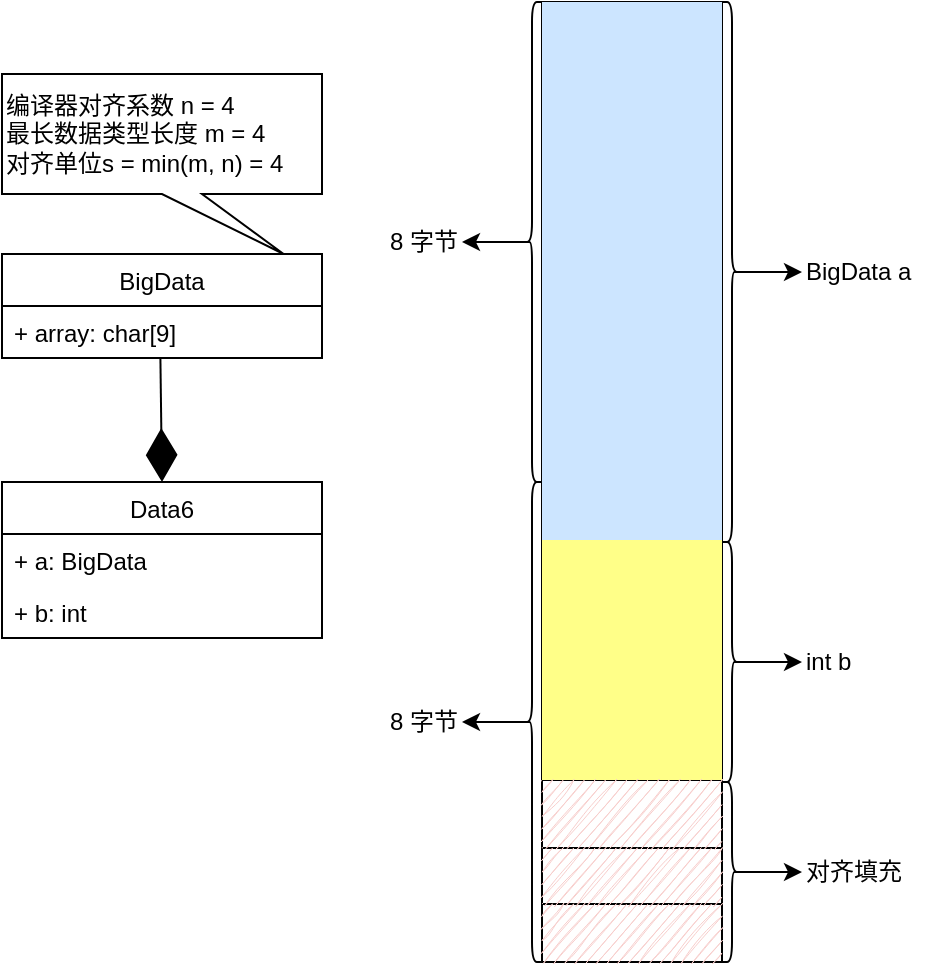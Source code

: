 <mxfile version="17.4.5" type="github">
  <diagram id="y5-ArMUVISZthWghw4e-" name="第 1 页">
    <mxGraphModel dx="1420" dy="762" grid="1" gridSize="10" guides="1" tooltips="1" connect="1" arrows="1" fold="1" page="1" pageScale="1" pageWidth="2336" pageHeight="1654" math="0" shadow="0">
      <root>
        <mxCell id="0" />
        <mxCell id="1" parent="0" />
        <mxCell id="bnOiq0095lczLOuPGoA0-1" value="" style="shape=table;startSize=0;container=1;collapsible=0;childLayout=tableLayout;sketch=0;strokeColor=default;" parent="1" vertex="1">
          <mxGeometry x="440" y="130" width="90" height="480" as="geometry" />
        </mxCell>
        <mxCell id="bnOiq0095lczLOuPGoA0-2" value="" style="shape=tableRow;horizontal=0;startSize=0;swimlaneHead=0;swimlaneBody=0;top=0;left=0;bottom=0;right=0;collapsible=0;dropTarget=0;fillColor=none;points=[[0,0.5],[1,0.5]];portConstraint=eastwest;sketch=0;strokeColor=default;swimlaneLine=1;" parent="bnOiq0095lczLOuPGoA0-1" vertex="1">
          <mxGeometry width="90" height="29" as="geometry" />
        </mxCell>
        <mxCell id="bnOiq0095lczLOuPGoA0-3" value="" style="shape=partialRectangle;html=1;whiteSpace=wrap;connectable=0;overflow=hidden;fillColor=#cce5ff;top=0;left=0;bottom=0;right=0;pointerEvents=1;strokeColor=#36393d;sketch=0;swimlaneLine=1;" parent="bnOiq0095lczLOuPGoA0-2" vertex="1">
          <mxGeometry width="90" height="29" as="geometry">
            <mxRectangle width="90" height="29" as="alternateBounds" />
          </mxGeometry>
        </mxCell>
        <mxCell id="bnOiq0095lczLOuPGoA0-4" value="" style="shape=tableRow;horizontal=0;startSize=0;swimlaneHead=0;swimlaneBody=0;top=0;left=0;bottom=0;right=0;collapsible=0;dropTarget=0;fillColor=none;points=[[0,0.5],[1,0.5]];portConstraint=eastwest;sketch=0;strokeColor=default;swimlaneLine=1;" parent="bnOiq0095lczLOuPGoA0-1" vertex="1">
          <mxGeometry y="29" width="90" height="34" as="geometry" />
        </mxCell>
        <mxCell id="bnOiq0095lczLOuPGoA0-5" value="" style="shape=partialRectangle;html=1;whiteSpace=wrap;connectable=0;overflow=hidden;fillColor=#cce5ff;top=0;left=0;bottom=0;right=0;pointerEvents=1;sketch=0;strokeColor=#36393d;swimlaneLine=1;" parent="bnOiq0095lczLOuPGoA0-4" vertex="1">
          <mxGeometry width="90" height="34" as="geometry">
            <mxRectangle width="90" height="34" as="alternateBounds" />
          </mxGeometry>
        </mxCell>
        <mxCell id="bnOiq0095lczLOuPGoA0-6" value="" style="shape=tableRow;horizontal=0;startSize=0;swimlaneHead=0;swimlaneBody=0;top=0;left=0;bottom=0;right=0;collapsible=0;dropTarget=0;fillColor=none;points=[[0,0.5],[1,0.5]];portConstraint=eastwest;sketch=0;strokeColor=default;swimlaneLine=1;" parent="bnOiq0095lczLOuPGoA0-1" vertex="1">
          <mxGeometry y="63" width="90" height="28" as="geometry" />
        </mxCell>
        <mxCell id="bnOiq0095lczLOuPGoA0-7" value="" style="shape=partialRectangle;html=1;whiteSpace=wrap;connectable=0;overflow=hidden;fillColor=#cce5ff;top=0;left=0;bottom=0;right=0;pointerEvents=1;strokeColor=#36393d;sketch=0;swimlaneLine=1;" parent="bnOiq0095lczLOuPGoA0-6" vertex="1">
          <mxGeometry width="90" height="28" as="geometry">
            <mxRectangle width="90" height="28" as="alternateBounds" />
          </mxGeometry>
        </mxCell>
        <mxCell id="bnOiq0095lczLOuPGoA0-8" value="" style="shape=tableRow;horizontal=0;startSize=0;swimlaneHead=0;swimlaneBody=0;top=0;left=0;bottom=0;right=0;collapsible=0;dropTarget=0;fillColor=none;points=[[0,0.5],[1,0.5]];portConstraint=eastwest;sketch=0;strokeColor=default;swimlaneLine=1;" parent="bnOiq0095lczLOuPGoA0-1" vertex="1">
          <mxGeometry y="91" width="90" height="29" as="geometry" />
        </mxCell>
        <mxCell id="bnOiq0095lczLOuPGoA0-9" value="" style="shape=partialRectangle;html=1;whiteSpace=wrap;connectable=0;overflow=hidden;fillColor=#cce5ff;top=0;left=0;bottom=0;right=0;pointerEvents=1;strokeColor=#36393d;sketch=0;swimlaneLine=1;" parent="bnOiq0095lczLOuPGoA0-8" vertex="1">
          <mxGeometry width="90" height="29" as="geometry">
            <mxRectangle width="90" height="29" as="alternateBounds" />
          </mxGeometry>
        </mxCell>
        <mxCell id="bnOiq0095lczLOuPGoA0-10" value="" style="shape=tableRow;horizontal=0;startSize=0;swimlaneHead=0;swimlaneBody=0;top=0;left=0;bottom=0;right=0;collapsible=0;dropTarget=0;fillColor=none;points=[[0,0.5],[1,0.5]];portConstraint=eastwest;sketch=0;strokeColor=default;swimlaneLine=1;" parent="bnOiq0095lczLOuPGoA0-1" vertex="1">
          <mxGeometry y="120" width="90" height="29" as="geometry" />
        </mxCell>
        <mxCell id="bnOiq0095lczLOuPGoA0-11" value="" style="shape=partialRectangle;html=1;whiteSpace=wrap;connectable=0;overflow=hidden;fillColor=#cce5ff;top=0;left=0;bottom=0;right=0;pointerEvents=1;strokeColor=#36393d;sketch=0;swimlaneLine=1;" parent="bnOiq0095lczLOuPGoA0-10" vertex="1">
          <mxGeometry width="90" height="29" as="geometry">
            <mxRectangle width="90" height="29" as="alternateBounds" />
          </mxGeometry>
        </mxCell>
        <mxCell id="bnOiq0095lczLOuPGoA0-12" value="" style="shape=tableRow;horizontal=0;startSize=0;swimlaneHead=0;swimlaneBody=0;top=0;left=0;bottom=0;right=0;collapsible=0;dropTarget=0;fillColor=none;points=[[0,0.5],[1,0.5]];portConstraint=eastwest;sketch=0;strokeColor=default;swimlaneLine=1;" parent="bnOiq0095lczLOuPGoA0-1" vertex="1">
          <mxGeometry y="149" width="90" height="34" as="geometry" />
        </mxCell>
        <mxCell id="bnOiq0095lczLOuPGoA0-13" value="" style="shape=partialRectangle;html=1;whiteSpace=wrap;connectable=0;overflow=hidden;fillColor=#cce5ff;top=0;left=0;bottom=0;right=0;pointerEvents=1;strokeColor=#36393d;sketch=0;swimlaneLine=1;" parent="bnOiq0095lczLOuPGoA0-12" vertex="1">
          <mxGeometry width="90" height="34" as="geometry">
            <mxRectangle width="90" height="34" as="alternateBounds" />
          </mxGeometry>
        </mxCell>
        <mxCell id="bnOiq0095lczLOuPGoA0-14" value="" style="shape=tableRow;horizontal=0;startSize=0;swimlaneHead=0;swimlaneBody=0;top=0;left=0;bottom=0;right=0;collapsible=0;dropTarget=0;fillColor=none;points=[[0,0.5],[1,0.5]];portConstraint=eastwest;sketch=0;strokeColor=default;swimlaneLine=1;" parent="bnOiq0095lczLOuPGoA0-1" vertex="1">
          <mxGeometry y="183" width="90" height="28" as="geometry" />
        </mxCell>
        <mxCell id="bnOiq0095lczLOuPGoA0-15" value="" style="shape=partialRectangle;html=1;whiteSpace=wrap;connectable=0;overflow=hidden;fillColor=#cce5ff;top=0;left=0;bottom=0;right=0;pointerEvents=1;strokeColor=#36393d;sketch=0;swimlaneLine=1;" parent="bnOiq0095lczLOuPGoA0-14" vertex="1">
          <mxGeometry width="90" height="28" as="geometry">
            <mxRectangle width="90" height="28" as="alternateBounds" />
          </mxGeometry>
        </mxCell>
        <mxCell id="bnOiq0095lczLOuPGoA0-16" value="" style="shape=tableRow;horizontal=0;startSize=0;swimlaneHead=0;swimlaneBody=0;top=0;left=0;bottom=0;right=0;collapsible=0;dropTarget=0;fillColor=none;points=[[0,0.5],[1,0.5]];portConstraint=eastwest;sketch=0;strokeColor=default;swimlaneLine=1;" parent="bnOiq0095lczLOuPGoA0-1" vertex="1">
          <mxGeometry y="211" width="90" height="29" as="geometry" />
        </mxCell>
        <mxCell id="bnOiq0095lczLOuPGoA0-17" value="" style="shape=partialRectangle;html=1;whiteSpace=wrap;connectable=0;overflow=hidden;fillColor=#cce5ff;top=0;left=0;bottom=0;right=0;pointerEvents=1;strokeColor=#36393d;sketch=0;swimlaneLine=1;" parent="bnOiq0095lczLOuPGoA0-16" vertex="1">
          <mxGeometry width="90" height="29" as="geometry">
            <mxRectangle width="90" height="29" as="alternateBounds" />
          </mxGeometry>
        </mxCell>
        <mxCell id="ukCVWDNKJFyq6qt0lecr-66" value="" style="shape=tableRow;horizontal=0;startSize=0;swimlaneHead=0;swimlaneBody=0;top=0;left=0;bottom=0;right=0;collapsible=0;dropTarget=0;fillColor=none;points=[[0,0.5],[1,0.5]];portConstraint=eastwest;sketch=0;strokeColor=default;" parent="bnOiq0095lczLOuPGoA0-1" vertex="1">
          <mxGeometry y="240" width="90" height="29" as="geometry" />
        </mxCell>
        <mxCell id="ukCVWDNKJFyq6qt0lecr-67" value="" style="shape=partialRectangle;html=1;whiteSpace=wrap;connectable=0;overflow=hidden;fillColor=#cce5ff;top=0;left=0;bottom=0;right=0;pointerEvents=1;strokeColor=#36393d;sketch=0;" parent="ukCVWDNKJFyq6qt0lecr-66" vertex="1">
          <mxGeometry width="90" height="29" as="geometry">
            <mxRectangle width="90" height="29" as="alternateBounds" />
          </mxGeometry>
        </mxCell>
        <mxCell id="ukCVWDNKJFyq6qt0lecr-68" value="" style="shape=tableRow;horizontal=0;startSize=0;swimlaneHead=0;swimlaneBody=0;top=0;left=0;bottom=0;right=0;collapsible=0;dropTarget=0;fillColor=none;points=[[0,0.5],[1,0.5]];portConstraint=eastwest;sketch=0;strokeColor=default;" parent="bnOiq0095lczLOuPGoA0-1" vertex="1">
          <mxGeometry y="269" width="90" height="34" as="geometry" />
        </mxCell>
        <mxCell id="ukCVWDNKJFyq6qt0lecr-69" value="" style="shape=partialRectangle;html=1;whiteSpace=wrap;connectable=0;overflow=hidden;fillColor=#ffff88;top=0;left=0;bottom=0;right=0;pointerEvents=1;sketch=0;strokeColor=#36393d;" parent="ukCVWDNKJFyq6qt0lecr-68" vertex="1">
          <mxGeometry width="90" height="34" as="geometry">
            <mxRectangle width="90" height="34" as="alternateBounds" />
          </mxGeometry>
        </mxCell>
        <mxCell id="ukCVWDNKJFyq6qt0lecr-70" value="" style="shape=tableRow;horizontal=0;startSize=0;swimlaneHead=0;swimlaneBody=0;top=0;left=0;bottom=0;right=0;collapsible=0;dropTarget=0;fillColor=none;points=[[0,0.5],[1,0.5]];portConstraint=eastwest;sketch=0;strokeColor=default;" parent="bnOiq0095lczLOuPGoA0-1" vertex="1">
          <mxGeometry y="303" width="90" height="28" as="geometry" />
        </mxCell>
        <mxCell id="ukCVWDNKJFyq6qt0lecr-71" value="" style="shape=partialRectangle;html=1;whiteSpace=wrap;connectable=0;overflow=hidden;fillColor=#ffff88;top=0;left=0;bottom=0;right=0;pointerEvents=1;strokeColor=#36393d;sketch=0;" parent="ukCVWDNKJFyq6qt0lecr-70" vertex="1">
          <mxGeometry width="90" height="28" as="geometry">
            <mxRectangle width="90" height="28" as="alternateBounds" />
          </mxGeometry>
        </mxCell>
        <mxCell id="ukCVWDNKJFyq6qt0lecr-72" value="" style="shape=tableRow;horizontal=0;startSize=0;swimlaneHead=0;swimlaneBody=0;top=0;left=0;bottom=0;right=0;collapsible=0;dropTarget=0;fillColor=none;points=[[0,0.5],[1,0.5]];portConstraint=eastwest;sketch=0;strokeColor=default;" parent="bnOiq0095lczLOuPGoA0-1" vertex="1">
          <mxGeometry y="331" width="90" height="29" as="geometry" />
        </mxCell>
        <mxCell id="ukCVWDNKJFyq6qt0lecr-73" value="" style="shape=partialRectangle;html=1;whiteSpace=wrap;connectable=0;overflow=hidden;fillColor=#ffff88;top=0;left=0;bottom=0;right=0;pointerEvents=1;strokeColor=#36393d;sketch=0;" parent="ukCVWDNKJFyq6qt0lecr-72" vertex="1">
          <mxGeometry width="90" height="29" as="geometry">
            <mxRectangle width="90" height="29" as="alternateBounds" />
          </mxGeometry>
        </mxCell>
        <mxCell id="ukCVWDNKJFyq6qt0lecr-74" value="" style="shape=tableRow;horizontal=0;startSize=0;swimlaneHead=0;swimlaneBody=0;top=0;left=0;bottom=0;right=0;collapsible=0;dropTarget=0;fillColor=none;points=[[0,0.5],[1,0.5]];portConstraint=eastwest;sketch=0;strokeColor=default;" parent="bnOiq0095lczLOuPGoA0-1" vertex="1">
          <mxGeometry y="360" width="90" height="29" as="geometry" />
        </mxCell>
        <mxCell id="ukCVWDNKJFyq6qt0lecr-75" value="" style="shape=partialRectangle;html=1;whiteSpace=wrap;connectable=0;overflow=hidden;fillColor=#ffff88;top=0;left=0;bottom=0;right=0;pointerEvents=1;strokeColor=#36393d;sketch=0;" parent="ukCVWDNKJFyq6qt0lecr-74" vertex="1">
          <mxGeometry width="90" height="29" as="geometry">
            <mxRectangle width="90" height="29" as="alternateBounds" />
          </mxGeometry>
        </mxCell>
        <mxCell id="ukCVWDNKJFyq6qt0lecr-76" value="" style="shape=tableRow;horizontal=0;startSize=0;swimlaneHead=0;swimlaneBody=0;top=0;left=0;bottom=0;right=0;collapsible=0;dropTarget=0;fillColor=none;points=[[0,0.5],[1,0.5]];portConstraint=eastwest;sketch=0;strokeColor=default;" parent="bnOiq0095lczLOuPGoA0-1" vertex="1">
          <mxGeometry y="389" width="90" height="34" as="geometry" />
        </mxCell>
        <mxCell id="ukCVWDNKJFyq6qt0lecr-77" value="" style="shape=partialRectangle;html=1;whiteSpace=wrap;connectable=0;overflow=hidden;fillColor=#f8cecc;top=0;left=0;bottom=0;right=0;pointerEvents=1;strokeColor=#b85450;sketch=1;" parent="ukCVWDNKJFyq6qt0lecr-76" vertex="1">
          <mxGeometry width="90" height="34" as="geometry">
            <mxRectangle width="90" height="34" as="alternateBounds" />
          </mxGeometry>
        </mxCell>
        <mxCell id="ukCVWDNKJFyq6qt0lecr-78" value="" style="shape=tableRow;horizontal=0;startSize=0;swimlaneHead=0;swimlaneBody=0;top=0;left=0;bottom=0;right=0;collapsible=0;dropTarget=0;fillColor=none;points=[[0,0.5],[1,0.5]];portConstraint=eastwest;sketch=0;strokeColor=default;" parent="bnOiq0095lczLOuPGoA0-1" vertex="1">
          <mxGeometry y="423" width="90" height="28" as="geometry" />
        </mxCell>
        <mxCell id="ukCVWDNKJFyq6qt0lecr-79" value="" style="shape=partialRectangle;html=1;whiteSpace=wrap;connectable=0;overflow=hidden;fillColor=#f8cecc;top=0;left=0;bottom=0;right=0;pointerEvents=1;strokeColor=#b85450;sketch=1;" parent="ukCVWDNKJFyq6qt0lecr-78" vertex="1">
          <mxGeometry width="90" height="28" as="geometry">
            <mxRectangle width="90" height="28" as="alternateBounds" />
          </mxGeometry>
        </mxCell>
        <mxCell id="ukCVWDNKJFyq6qt0lecr-80" value="" style="shape=tableRow;horizontal=0;startSize=0;swimlaneHead=0;swimlaneBody=0;top=0;left=0;bottom=0;right=0;collapsible=0;dropTarget=0;fillColor=none;points=[[0,0.5],[1,0.5]];portConstraint=eastwest;sketch=0;strokeColor=default;" parent="bnOiq0095lczLOuPGoA0-1" vertex="1">
          <mxGeometry y="451" width="90" height="29" as="geometry" />
        </mxCell>
        <mxCell id="ukCVWDNKJFyq6qt0lecr-81" value="" style="shape=partialRectangle;html=1;whiteSpace=wrap;connectable=0;overflow=hidden;fillColor=#f8cecc;top=0;left=0;bottom=0;right=0;pointerEvents=1;strokeColor=#b85450;sketch=1;" parent="ukCVWDNKJFyq6qt0lecr-80" vertex="1">
          <mxGeometry width="90" height="29" as="geometry">
            <mxRectangle width="90" height="29" as="alternateBounds" />
          </mxGeometry>
        </mxCell>
        <mxCell id="bnOiq0095lczLOuPGoA0-18" value="" style="endArrow=classic;html=1;rounded=0;exitX=0.1;exitY=0.5;exitDx=0;exitDy=0;entryX=0;entryY=0.5;entryDx=0;entryDy=0;exitPerimeter=0;sketch=0;strokeColor=default;swimlaneLine=1;" parent="1" source="bnOiq0095lczLOuPGoA0-22" target="bnOiq0095lczLOuPGoA0-19" edge="1">
          <mxGeometry width="50" height="50" relative="1" as="geometry">
            <mxPoint x="550" y="150" as="sourcePoint" />
            <mxPoint x="570" y="153" as="targetPoint" />
          </mxGeometry>
        </mxCell>
        <mxCell id="bnOiq0095lczLOuPGoA0-19" value="BigData a" style="text;html=1;strokeColor=none;fillColor=none;align=left;verticalAlign=middle;whiteSpace=wrap;rounded=0;sketch=0;swimlaneLine=1;" parent="1" vertex="1">
          <mxGeometry x="570" y="255" width="70" height="20" as="geometry" />
        </mxCell>
        <mxCell id="bnOiq0095lczLOuPGoA0-21" value="" style="shape=curlyBracket;whiteSpace=wrap;html=1;rounded=1;flipH=1;sketch=0;strokeColor=default;swimlaneLine=1;" parent="1" vertex="1">
          <mxGeometry x="530" y="400" width="10" height="120" as="geometry" />
        </mxCell>
        <mxCell id="bnOiq0095lczLOuPGoA0-22" value="" style="shape=curlyBracket;whiteSpace=wrap;html=1;rounded=1;flipH=1;sketch=0;strokeColor=default;swimlaneLine=1;" parent="1" vertex="1">
          <mxGeometry x="530" y="130" width="10" height="270" as="geometry" />
        </mxCell>
        <mxCell id="bnOiq0095lczLOuPGoA0-23" value="" style="endArrow=classic;html=1;rounded=0;entryX=0;entryY=0.5;entryDx=0;entryDy=0;exitX=0.1;exitY=0.5;exitDx=0;exitDy=0;exitPerimeter=0;sketch=0;strokeColor=default;swimlaneLine=1;" parent="1" source="bnOiq0095lczLOuPGoA0-21" target="bnOiq0095lczLOuPGoA0-24" edge="1">
          <mxGeometry width="50" height="50" relative="1" as="geometry">
            <mxPoint x="550" y="460" as="sourcePoint" />
            <mxPoint x="585.5" y="468" as="targetPoint" />
          </mxGeometry>
        </mxCell>
        <mxCell id="bnOiq0095lczLOuPGoA0-24" value="int b" style="text;html=1;strokeColor=none;fillColor=none;align=left;verticalAlign=middle;whiteSpace=wrap;rounded=0;sketch=0;swimlaneLine=1;" parent="1" vertex="1">
          <mxGeometry x="570" y="450" width="60" height="20" as="geometry" />
        </mxCell>
        <mxCell id="bnOiq0095lczLOuPGoA0-26" value="&lt;span&gt;编译器对齐系数 n = 4&lt;/span&gt;&lt;br&gt;&lt;span&gt;最长数据类型长度 m = 4&lt;/span&gt;&lt;br&gt;&lt;span&gt;对齐单位s = min(m, n) = 4&lt;/span&gt;" style="shape=callout;whiteSpace=wrap;html=1;perimeter=calloutPerimeter;sketch=0;position2=0.88;align=left;strokeColor=default;" parent="1" vertex="1">
          <mxGeometry x="170" y="166" width="160" height="90" as="geometry" />
        </mxCell>
        <mxCell id="bnOiq0095lczLOuPGoA0-28" value="" style="shape=curlyBracket;whiteSpace=wrap;html=1;rounded=1;sketch=0;strokeColor=default;swimlaneLine=1;" parent="1" vertex="1">
          <mxGeometry x="430" y="130" width="10" height="240" as="geometry" />
        </mxCell>
        <mxCell id="bnOiq0095lczLOuPGoA0-29" value="" style="shape=curlyBracket;whiteSpace=wrap;html=1;rounded=1;sketch=0;strokeColor=default;swimlaneLine=1;" parent="1" vertex="1">
          <mxGeometry x="430" y="370" width="10" height="240" as="geometry" />
        </mxCell>
        <mxCell id="bnOiq0095lczLOuPGoA0-30" value="8 字节" style="text;html=1;strokeColor=none;fillColor=none;align=right;verticalAlign=middle;whiteSpace=wrap;rounded=0;sketch=0;swimlaneLine=1;" parent="1" vertex="1">
          <mxGeometry x="350" y="240" width="50" height="20" as="geometry" />
        </mxCell>
        <mxCell id="bnOiq0095lczLOuPGoA0-31" value="" style="endArrow=classic;html=1;rounded=0;exitX=0.1;exitY=0.5;exitDx=0;exitDy=0;exitPerimeter=0;entryX=1;entryY=0.5;entryDx=0;entryDy=0;sketch=0;strokeColor=default;swimlaneLine=1;" parent="1" source="bnOiq0095lczLOuPGoA0-28" target="bnOiq0095lczLOuPGoA0-30" edge="1">
          <mxGeometry width="50" height="50" relative="1" as="geometry">
            <mxPoint x="370" y="210" as="sourcePoint" />
            <mxPoint x="420" y="160" as="targetPoint" />
          </mxGeometry>
        </mxCell>
        <mxCell id="bnOiq0095lczLOuPGoA0-33" value="8 字节" style="text;html=1;strokeColor=none;fillColor=none;align=right;verticalAlign=middle;whiteSpace=wrap;rounded=0;sketch=0;swimlaneLine=1;" parent="1" vertex="1">
          <mxGeometry x="350" y="480" width="50" height="20" as="geometry" />
        </mxCell>
        <mxCell id="bnOiq0095lczLOuPGoA0-34" value="" style="endArrow=classic;html=1;rounded=0;exitX=0.1;exitY=0.5;exitDx=0;exitDy=0;exitPerimeter=0;entryX=1;entryY=0.5;entryDx=0;entryDy=0;sketch=0;strokeColor=default;swimlaneLine=1;" parent="1" source="bnOiq0095lczLOuPGoA0-29" target="bnOiq0095lczLOuPGoA0-33" edge="1">
          <mxGeometry width="50" height="50" relative="1" as="geometry">
            <mxPoint x="430" y="310.0" as="sourcePoint" />
            <mxPoint x="419" y="280" as="targetPoint" />
          </mxGeometry>
        </mxCell>
        <mxCell id="bnOiq0095lczLOuPGoA0-40" value="" style="endArrow=classic;html=1;rounded=0;entryX=0;entryY=0.5;entryDx=0;entryDy=0;exitX=0.1;exitY=0.5;exitDx=0;exitDy=0;exitPerimeter=0;sketch=0;strokeColor=default;swimlaneLine=1;" parent="1" source="bnOiq0095lczLOuPGoA0-42" target="bnOiq0095lczLOuPGoA0-41" edge="1">
          <mxGeometry width="50" height="50" relative="1" as="geometry">
            <mxPoint x="550" y="550" as="sourcePoint" />
            <mxPoint x="585.5" y="558" as="targetPoint" />
          </mxGeometry>
        </mxCell>
        <mxCell id="bnOiq0095lczLOuPGoA0-41" value="对齐填充" style="text;html=1;strokeColor=none;fillColor=none;align=left;verticalAlign=middle;whiteSpace=wrap;rounded=0;sketch=0;swimlaneLine=1;" parent="1" vertex="1">
          <mxGeometry x="570" y="555" width="60" height="20" as="geometry" />
        </mxCell>
        <mxCell id="bnOiq0095lczLOuPGoA0-42" value="" style="shape=curlyBracket;whiteSpace=wrap;html=1;rounded=1;flipH=1;sketch=0;strokeColor=default;swimlaneLine=1;" parent="1" vertex="1">
          <mxGeometry x="530" y="520" width="10" height="90" as="geometry" />
        </mxCell>
        <mxCell id="bnOiq0095lczLOuPGoA0-43" value="Data6" style="swimlane;fontStyle=0;childLayout=stackLayout;horizontal=1;startSize=26;fillColor=none;horizontalStack=0;resizeParent=1;resizeParentMax=0;resizeLast=0;collapsible=1;marginBottom=0;sketch=0;strokeColor=default;" parent="1" vertex="1">
          <mxGeometry x="170" y="370" width="160" height="78" as="geometry" />
        </mxCell>
        <mxCell id="bnOiq0095lczLOuPGoA0-44" value="+ a: BigData" style="text;strokeColor=none;fillColor=none;align=left;verticalAlign=top;spacingLeft=4;spacingRight=4;overflow=hidden;rotatable=0;points=[[0,0.5],[1,0.5]];portConstraint=eastwest;sketch=0;" parent="bnOiq0095lczLOuPGoA0-43" vertex="1">
          <mxGeometry y="26" width="160" height="26" as="geometry" />
        </mxCell>
        <mxCell id="qdYz1cG67cNBZeQHGUtf-1" value="+ b: int" style="text;strokeColor=none;fillColor=none;align=left;verticalAlign=top;spacingLeft=4;spacingRight=4;overflow=hidden;rotatable=0;points=[[0,0.5],[1,0.5]];portConstraint=eastwest;sketch=0;" parent="bnOiq0095lczLOuPGoA0-43" vertex="1">
          <mxGeometry y="52" width="160" height="26" as="geometry" />
        </mxCell>
        <mxCell id="ukCVWDNKJFyq6qt0lecr-1" value="BigData" style="swimlane;fontStyle=0;childLayout=stackLayout;horizontal=1;startSize=26;fillColor=none;horizontalStack=0;resizeParent=1;resizeParentMax=0;resizeLast=0;collapsible=1;marginBottom=0;sketch=0;strokeColor=default;" parent="1" vertex="1">
          <mxGeometry x="170" y="256" width="160" height="52" as="geometry" />
        </mxCell>
        <mxCell id="ukCVWDNKJFyq6qt0lecr-2" value="+ array: char[9]" style="text;strokeColor=default;fillColor=none;align=left;verticalAlign=top;spacingLeft=4;spacingRight=4;overflow=hidden;rotatable=0;points=[[0,0.5],[1,0.5]];portConstraint=eastwest;sketch=0;" parent="ukCVWDNKJFyq6qt0lecr-1" vertex="1">
          <mxGeometry y="26" width="160" height="26" as="geometry" />
        </mxCell>
        <mxCell id="ukCVWDNKJFyq6qt0lecr-5" value="" style="endArrow=diamondThin;endFill=1;endSize=24;html=1;rounded=0;entryX=0.5;entryY=0;entryDx=0;entryDy=0;exitX=0.495;exitY=1.008;exitDx=0;exitDy=0;exitPerimeter=0;sketch=0;strokeColor=default;" parent="1" source="ukCVWDNKJFyq6qt0lecr-2" target="bnOiq0095lczLOuPGoA0-43" edge="1">
          <mxGeometry width="160" relative="1" as="geometry">
            <mxPoint x="250" y="310" as="sourcePoint" />
            <mxPoint x="550" y="510" as="targetPoint" />
          </mxGeometry>
        </mxCell>
      </root>
    </mxGraphModel>
  </diagram>
</mxfile>
